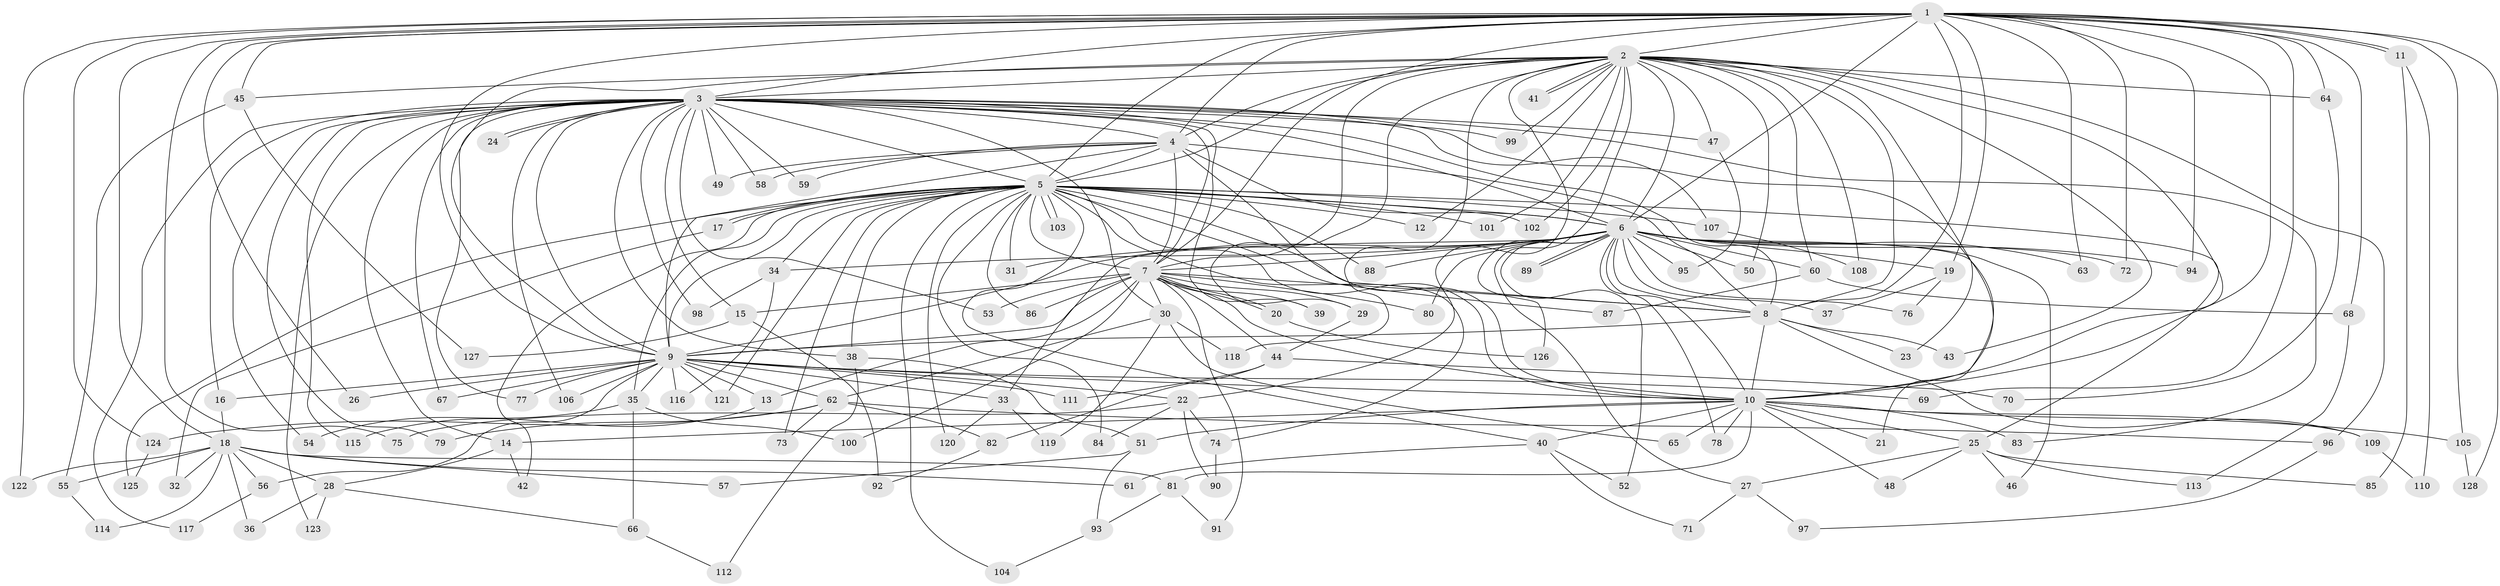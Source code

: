 // Generated by graph-tools (version 1.1) at 2025/01/03/09/25 03:01:28]
// undirected, 128 vertices, 281 edges
graph export_dot {
graph [start="1"]
  node [color=gray90,style=filled];
  1;
  2;
  3;
  4;
  5;
  6;
  7;
  8;
  9;
  10;
  11;
  12;
  13;
  14;
  15;
  16;
  17;
  18;
  19;
  20;
  21;
  22;
  23;
  24;
  25;
  26;
  27;
  28;
  29;
  30;
  31;
  32;
  33;
  34;
  35;
  36;
  37;
  38;
  39;
  40;
  41;
  42;
  43;
  44;
  45;
  46;
  47;
  48;
  49;
  50;
  51;
  52;
  53;
  54;
  55;
  56;
  57;
  58;
  59;
  60;
  61;
  62;
  63;
  64;
  65;
  66;
  67;
  68;
  69;
  70;
  71;
  72;
  73;
  74;
  75;
  76;
  77;
  78;
  79;
  80;
  81;
  82;
  83;
  84;
  85;
  86;
  87;
  88;
  89;
  90;
  91;
  92;
  93;
  94;
  95;
  96;
  97;
  98;
  99;
  100;
  101;
  102;
  103;
  104;
  105;
  106;
  107;
  108;
  109;
  110;
  111;
  112;
  113;
  114;
  115;
  116;
  117;
  118;
  119;
  120;
  121;
  122;
  123;
  124;
  125;
  126;
  127;
  128;
  1 -- 2;
  1 -- 3;
  1 -- 4;
  1 -- 5;
  1 -- 6;
  1 -- 7;
  1 -- 8;
  1 -- 9;
  1 -- 10;
  1 -- 11;
  1 -- 11;
  1 -- 18;
  1 -- 19;
  1 -- 26;
  1 -- 45;
  1 -- 63;
  1 -- 64;
  1 -- 68;
  1 -- 69;
  1 -- 72;
  1 -- 75;
  1 -- 94;
  1 -- 105;
  1 -- 122;
  1 -- 124;
  1 -- 128;
  2 -- 3;
  2 -- 4;
  2 -- 5;
  2 -- 6;
  2 -- 7;
  2 -- 8;
  2 -- 9;
  2 -- 10;
  2 -- 12;
  2 -- 22;
  2 -- 23;
  2 -- 27;
  2 -- 29;
  2 -- 41;
  2 -- 41;
  2 -- 43;
  2 -- 45;
  2 -- 47;
  2 -- 50;
  2 -- 60;
  2 -- 64;
  2 -- 96;
  2 -- 99;
  2 -- 101;
  2 -- 102;
  2 -- 108;
  2 -- 118;
  3 -- 4;
  3 -- 5;
  3 -- 6;
  3 -- 7;
  3 -- 8;
  3 -- 9;
  3 -- 10;
  3 -- 14;
  3 -- 15;
  3 -- 16;
  3 -- 24;
  3 -- 24;
  3 -- 30;
  3 -- 38;
  3 -- 39;
  3 -- 47;
  3 -- 49;
  3 -- 53;
  3 -- 54;
  3 -- 58;
  3 -- 59;
  3 -- 67;
  3 -- 77;
  3 -- 79;
  3 -- 83;
  3 -- 98;
  3 -- 99;
  3 -- 106;
  3 -- 107;
  3 -- 115;
  3 -- 117;
  3 -- 123;
  4 -- 5;
  4 -- 6;
  4 -- 7;
  4 -- 8;
  4 -- 9;
  4 -- 10;
  4 -- 49;
  4 -- 58;
  4 -- 59;
  5 -- 6;
  5 -- 7;
  5 -- 8;
  5 -- 9;
  5 -- 10;
  5 -- 12;
  5 -- 17;
  5 -- 17;
  5 -- 25;
  5 -- 31;
  5 -- 34;
  5 -- 35;
  5 -- 38;
  5 -- 40;
  5 -- 42;
  5 -- 73;
  5 -- 74;
  5 -- 84;
  5 -- 86;
  5 -- 87;
  5 -- 88;
  5 -- 101;
  5 -- 102;
  5 -- 103;
  5 -- 103;
  5 -- 104;
  5 -- 107;
  5 -- 120;
  5 -- 121;
  5 -- 125;
  6 -- 7;
  6 -- 8;
  6 -- 9;
  6 -- 10;
  6 -- 19;
  6 -- 21;
  6 -- 31;
  6 -- 33;
  6 -- 34;
  6 -- 37;
  6 -- 46;
  6 -- 50;
  6 -- 52;
  6 -- 60;
  6 -- 63;
  6 -- 72;
  6 -- 76;
  6 -- 78;
  6 -- 80;
  6 -- 88;
  6 -- 89;
  6 -- 89;
  6 -- 94;
  6 -- 95;
  6 -- 126;
  7 -- 8;
  7 -- 9;
  7 -- 10;
  7 -- 13;
  7 -- 15;
  7 -- 20;
  7 -- 20;
  7 -- 29;
  7 -- 30;
  7 -- 39;
  7 -- 44;
  7 -- 53;
  7 -- 80;
  7 -- 86;
  7 -- 91;
  7 -- 100;
  8 -- 9;
  8 -- 10;
  8 -- 23;
  8 -- 43;
  8 -- 109;
  9 -- 10;
  9 -- 13;
  9 -- 16;
  9 -- 22;
  9 -- 26;
  9 -- 33;
  9 -- 35;
  9 -- 56;
  9 -- 62;
  9 -- 67;
  9 -- 69;
  9 -- 77;
  9 -- 106;
  9 -- 111;
  9 -- 116;
  9 -- 121;
  10 -- 14;
  10 -- 21;
  10 -- 25;
  10 -- 40;
  10 -- 48;
  10 -- 51;
  10 -- 65;
  10 -- 78;
  10 -- 81;
  10 -- 83;
  10 -- 105;
  10 -- 109;
  11 -- 85;
  11 -- 110;
  13 -- 115;
  14 -- 28;
  14 -- 42;
  15 -- 92;
  15 -- 127;
  16 -- 18;
  17 -- 32;
  18 -- 28;
  18 -- 32;
  18 -- 36;
  18 -- 55;
  18 -- 56;
  18 -- 57;
  18 -- 61;
  18 -- 81;
  18 -- 114;
  18 -- 122;
  19 -- 37;
  19 -- 76;
  20 -- 126;
  22 -- 74;
  22 -- 75;
  22 -- 84;
  22 -- 90;
  25 -- 27;
  25 -- 46;
  25 -- 48;
  25 -- 85;
  25 -- 113;
  27 -- 71;
  27 -- 97;
  28 -- 36;
  28 -- 66;
  28 -- 123;
  29 -- 44;
  30 -- 62;
  30 -- 65;
  30 -- 118;
  30 -- 119;
  33 -- 119;
  33 -- 120;
  34 -- 98;
  34 -- 116;
  35 -- 54;
  35 -- 66;
  35 -- 100;
  38 -- 51;
  38 -- 112;
  40 -- 52;
  40 -- 61;
  40 -- 71;
  44 -- 70;
  44 -- 82;
  44 -- 111;
  45 -- 55;
  45 -- 127;
  47 -- 95;
  51 -- 57;
  51 -- 93;
  55 -- 114;
  56 -- 117;
  60 -- 68;
  60 -- 87;
  62 -- 73;
  62 -- 79;
  62 -- 82;
  62 -- 96;
  62 -- 124;
  64 -- 70;
  66 -- 112;
  68 -- 113;
  74 -- 90;
  81 -- 91;
  81 -- 93;
  82 -- 92;
  93 -- 104;
  96 -- 97;
  105 -- 128;
  107 -- 108;
  109 -- 110;
  124 -- 125;
}
